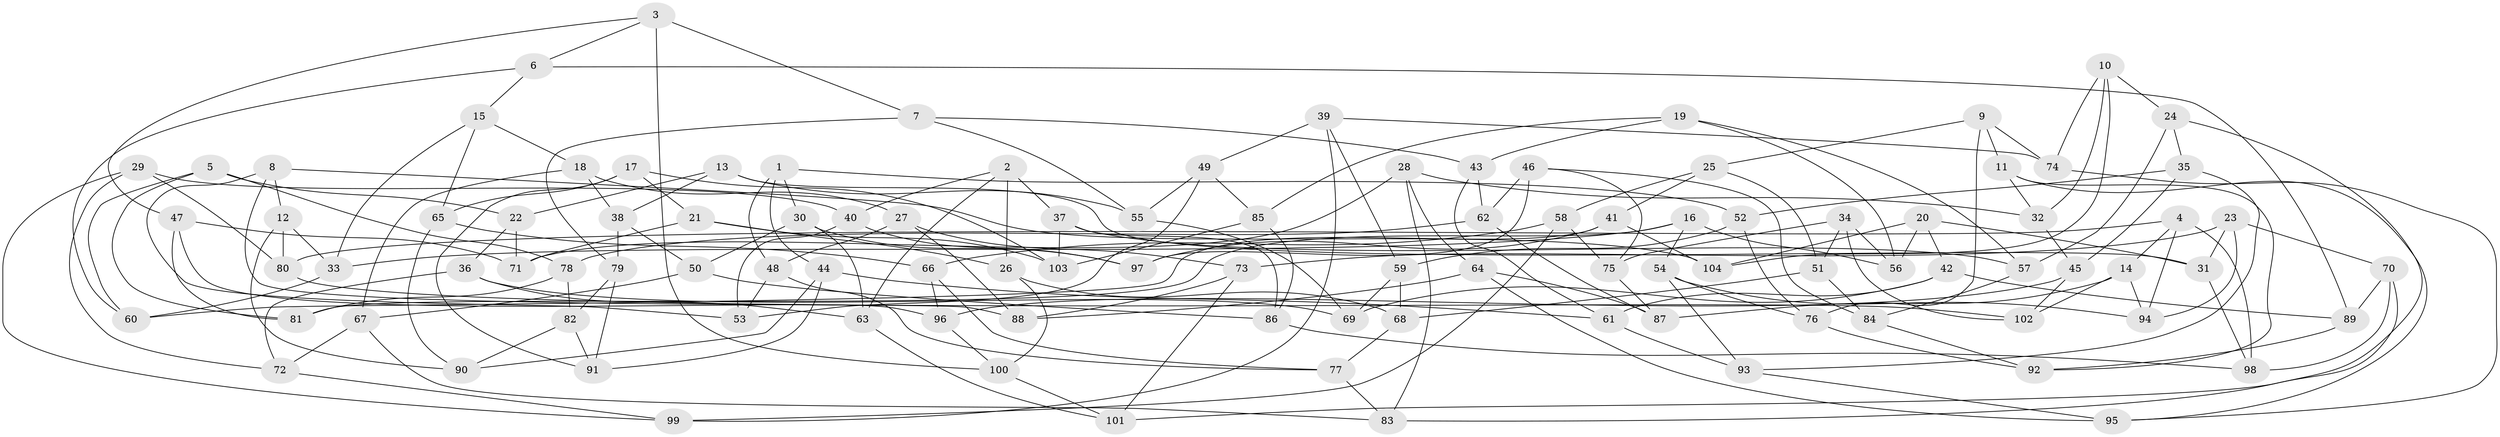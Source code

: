 // Generated by graph-tools (version 1.1) at 2025/50/03/09/25 03:50:53]
// undirected, 104 vertices, 208 edges
graph export_dot {
graph [start="1"]
  node [color=gray90,style=filled];
  1;
  2;
  3;
  4;
  5;
  6;
  7;
  8;
  9;
  10;
  11;
  12;
  13;
  14;
  15;
  16;
  17;
  18;
  19;
  20;
  21;
  22;
  23;
  24;
  25;
  26;
  27;
  28;
  29;
  30;
  31;
  32;
  33;
  34;
  35;
  36;
  37;
  38;
  39;
  40;
  41;
  42;
  43;
  44;
  45;
  46;
  47;
  48;
  49;
  50;
  51;
  52;
  53;
  54;
  55;
  56;
  57;
  58;
  59;
  60;
  61;
  62;
  63;
  64;
  65;
  66;
  67;
  68;
  69;
  70;
  71;
  72;
  73;
  74;
  75;
  76;
  77;
  78;
  79;
  80;
  81;
  82;
  83;
  84;
  85;
  86;
  87;
  88;
  89;
  90;
  91;
  92;
  93;
  94;
  95;
  96;
  97;
  98;
  99;
  100;
  101;
  102;
  103;
  104;
  1 -- 44;
  1 -- 48;
  1 -- 52;
  1 -- 30;
  2 -- 63;
  2 -- 40;
  2 -- 37;
  2 -- 26;
  3 -- 47;
  3 -- 100;
  3 -- 6;
  3 -- 7;
  4 -- 98;
  4 -- 14;
  4 -- 80;
  4 -- 94;
  5 -- 78;
  5 -- 22;
  5 -- 60;
  5 -- 81;
  6 -- 89;
  6 -- 15;
  6 -- 60;
  7 -- 43;
  7 -- 55;
  7 -- 79;
  8 -- 88;
  8 -- 12;
  8 -- 53;
  8 -- 104;
  9 -- 74;
  9 -- 25;
  9 -- 11;
  9 -- 76;
  10 -- 74;
  10 -- 24;
  10 -- 104;
  10 -- 32;
  11 -- 32;
  11 -- 95;
  11 -- 92;
  12 -- 80;
  12 -- 90;
  12 -- 33;
  13 -- 55;
  13 -- 38;
  13 -- 22;
  13 -- 31;
  14 -- 87;
  14 -- 102;
  14 -- 94;
  15 -- 65;
  15 -- 18;
  15 -- 33;
  16 -- 81;
  16 -- 33;
  16 -- 54;
  16 -- 56;
  17 -- 65;
  17 -- 21;
  17 -- 91;
  17 -- 103;
  18 -- 67;
  18 -- 27;
  18 -- 38;
  19 -- 56;
  19 -- 85;
  19 -- 43;
  19 -- 57;
  20 -- 42;
  20 -- 31;
  20 -- 56;
  20 -- 104;
  21 -- 103;
  21 -- 26;
  21 -- 71;
  22 -- 36;
  22 -- 71;
  23 -- 94;
  23 -- 73;
  23 -- 31;
  23 -- 70;
  24 -- 57;
  24 -- 35;
  24 -- 101;
  25 -- 51;
  25 -- 41;
  25 -- 58;
  26 -- 100;
  26 -- 68;
  27 -- 73;
  27 -- 88;
  27 -- 48;
  28 -- 64;
  28 -- 32;
  28 -- 71;
  28 -- 83;
  29 -- 80;
  29 -- 99;
  29 -- 72;
  29 -- 40;
  30 -- 50;
  30 -- 63;
  30 -- 97;
  31 -- 98;
  32 -- 45;
  33 -- 60;
  34 -- 56;
  34 -- 102;
  34 -- 75;
  34 -- 51;
  35 -- 45;
  35 -- 52;
  35 -- 93;
  36 -- 63;
  36 -- 69;
  36 -- 72;
  37 -- 103;
  37 -- 86;
  37 -- 57;
  38 -- 79;
  38 -- 50;
  39 -- 74;
  39 -- 59;
  39 -- 99;
  39 -- 49;
  40 -- 53;
  40 -- 97;
  41 -- 60;
  41 -- 104;
  41 -- 97;
  42 -- 61;
  42 -- 89;
  42 -- 69;
  43 -- 62;
  43 -- 61;
  44 -- 91;
  44 -- 90;
  44 -- 61;
  45 -- 102;
  45 -- 96;
  46 -- 84;
  46 -- 62;
  46 -- 75;
  46 -- 97;
  47 -- 71;
  47 -- 81;
  47 -- 96;
  48 -- 77;
  48 -- 53;
  49 -- 53;
  49 -- 85;
  49 -- 55;
  50 -- 67;
  50 -- 86;
  51 -- 84;
  51 -- 68;
  52 -- 59;
  52 -- 76;
  54 -- 93;
  54 -- 94;
  54 -- 76;
  55 -- 69;
  57 -- 84;
  58 -- 66;
  58 -- 75;
  58 -- 99;
  59 -- 68;
  59 -- 69;
  61 -- 93;
  62 -- 78;
  62 -- 87;
  63 -- 101;
  64 -- 87;
  64 -- 88;
  64 -- 95;
  65 -- 66;
  65 -- 90;
  66 -- 96;
  66 -- 77;
  67 -- 72;
  67 -- 83;
  68 -- 77;
  70 -- 98;
  70 -- 83;
  70 -- 89;
  72 -- 99;
  73 -- 88;
  73 -- 101;
  74 -- 95;
  75 -- 87;
  76 -- 92;
  77 -- 83;
  78 -- 81;
  78 -- 82;
  79 -- 82;
  79 -- 91;
  80 -- 102;
  82 -- 90;
  82 -- 91;
  84 -- 92;
  85 -- 103;
  85 -- 86;
  86 -- 98;
  89 -- 92;
  93 -- 95;
  96 -- 100;
  100 -- 101;
}
